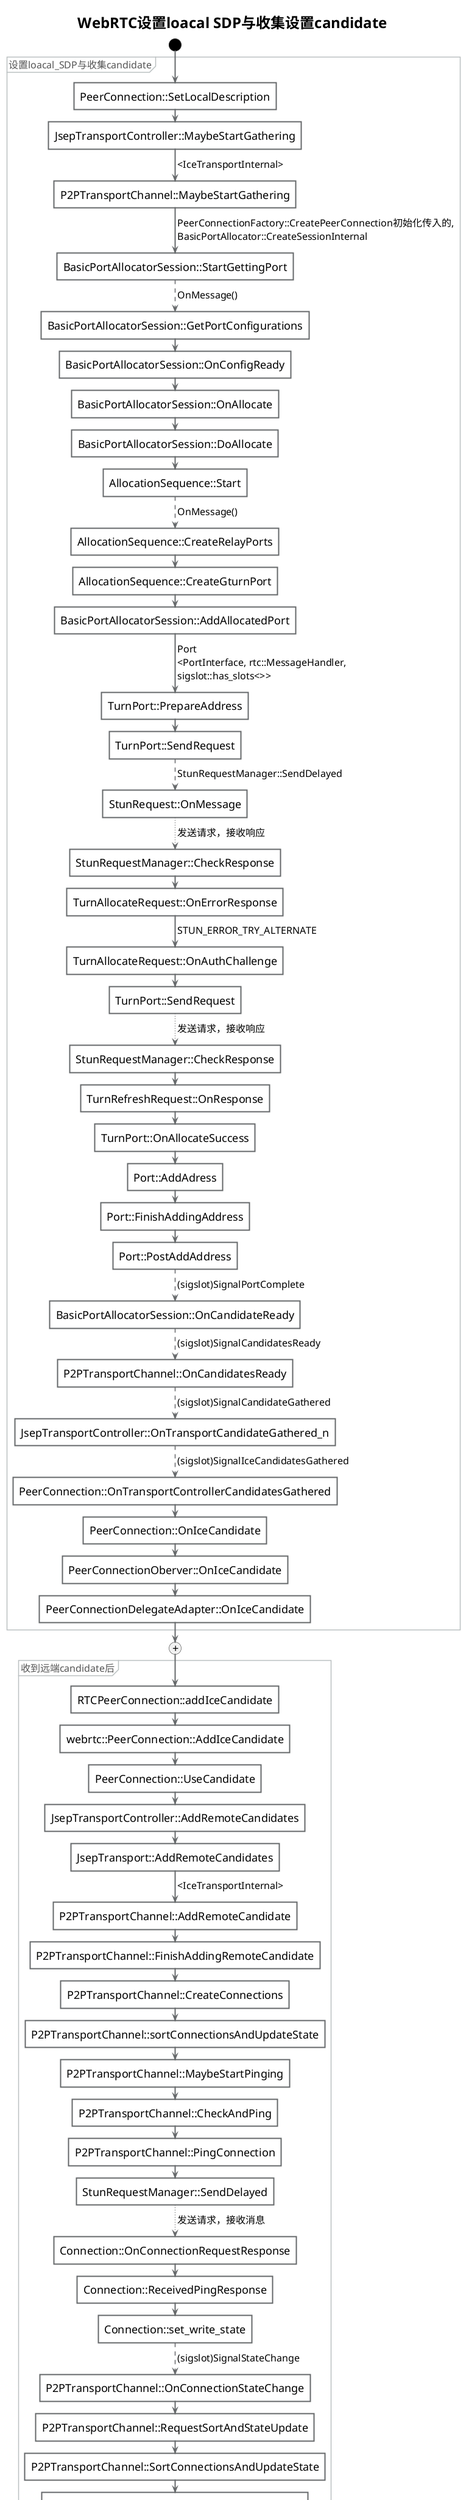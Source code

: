 @startuml

' https://plantuml-documentation.readthedocs.io/en/latest/formatting/all-skin-params.html

' skinparam monochrome true
' skinparam backgroundColor transparent
' skinparam handwritten true
'/'
skinparam DefaultFontName Consolas
' skinparam DefaultTextAlignment center
skinparam DefaultFontSize 16
skinparam shadowing false

skinparam Activity {
    StartColor black
    EndColor red
    ArrowColor #66696b
    BorderColor #66696b

    BackgroundColor #FFFFFF
    BorderThickness 2
    FontName Consolas
    FontSize 18
    ' FontStyle bold
}

skinparam Note {
    BorderColor #66696b
    BackgroundColor #FFFFFF
    FontName Consolas
    FontSize 16
    FontColor #555555
    ' BorderThickness 4
}

skinparam Partition {
    BorderColor #bac0c1
    FontColor #555555
}

skinparam title {
   FontSize 24
   BorderRoundCorner 10
   BorderThickness 1
   ' BorderColor red
   ' BackgroundColor Aqua-CadetBlue
}
'/

title WebRTC设置loacal SDP与收集设置candidate

start

partition 设置loacal_SDP与收集candidate {

:PeerConnection::SetLocalDescription]

:JsepTransportController::MaybeStartGathering]

-><IceTransportInternal>;

:P2PTransportChannel::MaybeStartGathering]

->PeerConnectionFactory::CreatePeerConnection初始化传入的,
BasicPortAllocator::CreateSessionInternal;

:BasicPortAllocatorSession::StartGettingPort]

-[dashed]->OnMessage();

:BasicPortAllocatorSession::GetPortConfigurations]

:BasicPortAllocatorSession::OnConfigReady]

:BasicPortAllocatorSession::OnAllocate]

:BasicPortAllocatorSession::DoAllocate]

:AllocationSequence::Start]

-[dashed]->OnMessage();

:AllocationSequence::CreateRelayPorts]

:AllocationSequence::CreateGturnPort]

:BasicPortAllocatorSession::AddAllocatedPort]

->Port
<PortInterface, rtc::MessageHandler, 
sigslot::has_slots<>>;

:TurnPort::PrepareAddress]

:TurnPort::SendRequest]

-[dashed]->StunRequestManager::SendDelayed;

:StunRequest::OnMessage]

-[dotted]->发送请求，接收响应;

:StunRequestManager::CheckResponse]

:TurnAllocateRequest::OnErrorResponse]

->STUN_ERROR_TRY_ALTERNATE;

:TurnAllocateRequest::OnAuthChallenge]

:TurnPort::SendRequest]

-[dotted]->发送请求，接收响应;

:StunRequestManager::CheckResponse]

:TurnRefreshRequest::OnResponse]

:TurnPort::OnAllocateSuccess]

:Port::AddAdress]

:Port::FinishAddingAddress]

:Port::PostAddAddress]

-[dashed]->(sigslot)SignalPortComplete;

:BasicPortAllocatorSession::OnCandidateReady]

-[dashed]->(sigslot)SignalCandidatesReady;

:P2PTransportChannel::OnCandidatesReady]

-[dashed]->(sigslot)SignalCandidateGathered;

:JsepTransportController::OnTransportCandidateGathered_n]

-[dashed]->(sigslot)SignalIceCandidatesGathered;

:PeerConnection::OnTransportControllerCandidatesGathered]

:PeerConnection::OnIceCandidate]

:PeerConnectionOberver::OnIceCandidate]

:PeerConnectionDelegateAdapter::OnIceCandidate]

}

(+)

partition 收到远端candidate后 {

:RTCPeerConnection::addIceCandidate]

:webrtc::PeerConnection::AddIceCandidate]

:PeerConnection::UseCandidate]

:JsepTransportController::AddRemoteCandidates]

:JsepTransport::AddRemoteCandidates]

-><IceTransportInternal>;

:P2PTransportChannel::AddRemoteCandidate]

:P2PTransportChannel::FinishAddingRemoteCandidate]

:P2PTransportChannel::CreateConnections]

:P2PTransportChannel::sortConnectionsAndUpdateState]

:P2PTransportChannel::MaybeStartPinging]

:P2PTransportChannel::CheckAndPing]

:P2PTransportChannel::PingConnection]

:StunRequestManager::SendDelayed]

-[dotted]->发送请求，接收消息;

:Connection::OnConnectionRequestResponse]

:Connection::ReceivedPingResponse]

:Connection::set_write_state]

-[dashed]->(sigslot)SignalStateChange;

:P2PTransportChannel::OnConnectionStateChange]

:P2PTransportChannel::RequestSortAndStateUpdate]

:P2PTransportChannel::SortConnectionsAndUpdateState]

:P2PTransportChannel::SwitchSelectedConnection]

-[dashed]->(sigslot)SignalReadyToSend;

:DtlsTransport::OnReadyToSend]

-[dashed]->(sigslot)SignalReadyToSend;

:RTPTransport::OnReadyToSend]

:RtpTransport::SetReadyToSend]

}

stop

 
@enduml
